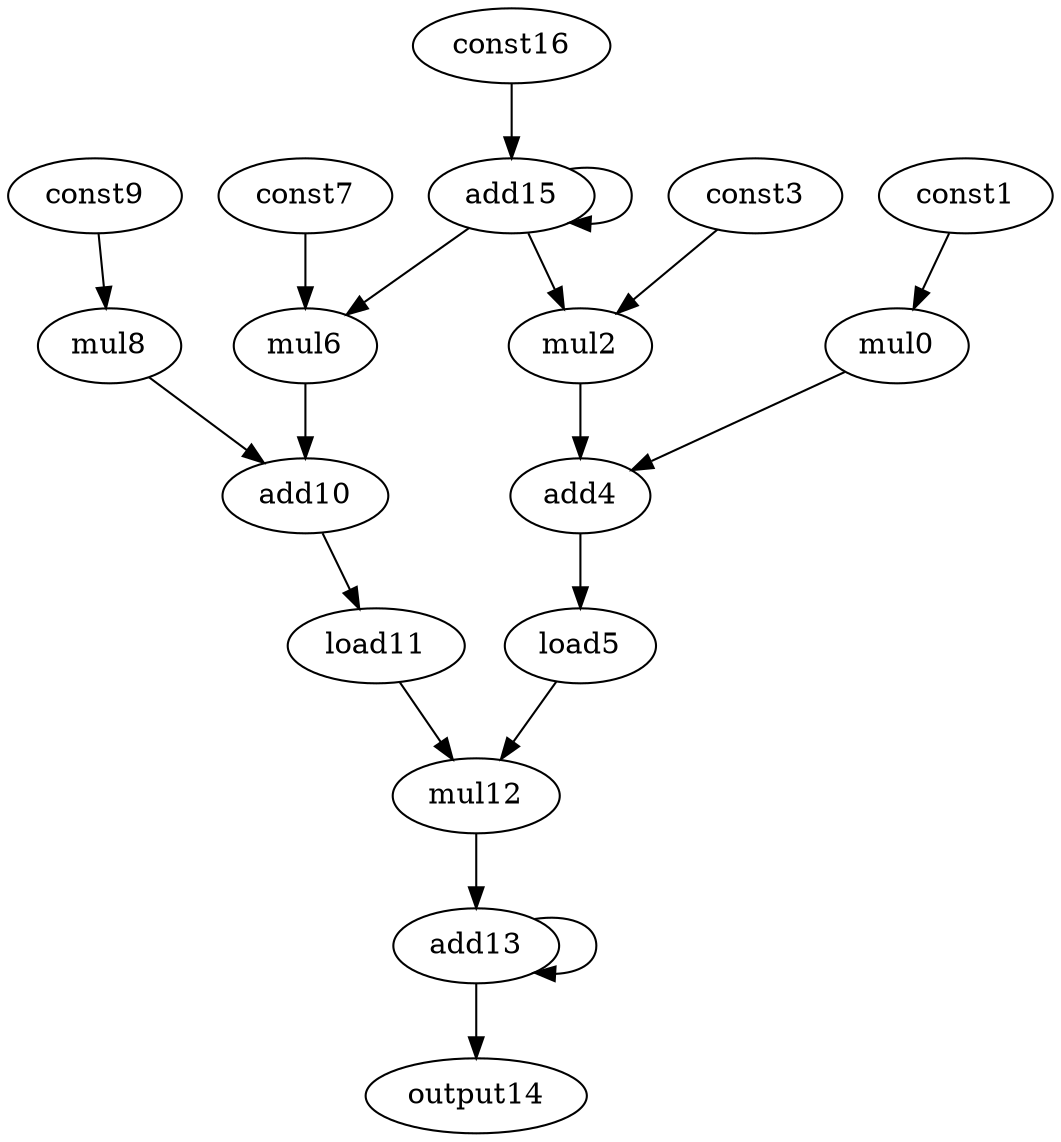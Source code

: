 digraph G {
mul0[opcode=mul];
const1[opcode=const];
mul2[opcode=mul];
const3[opcode=const];
add4[opcode=add];
load5[opcode=load];
mul6[opcode=mul];
const7[opcode=const];
mul8[opcode=mul];
const9[opcode=const];
add10[opcode=add];
load11[opcode=load];
mul12[opcode=mul];
add13[opcode=add];
output14[opcode=output];
add15[opcode=add];
const16[opcode=const];
load5->mul12[operand=1]; //load->mul
load11->mul12[operand=0]; //load->mul
mul12->add13[operand=0]; //mul->add
add13->output14[operand=0]; //add->output
add13->add13[operand=1]; //add->add
add15->mul2[operand=1]; //add->gep_mul
add15->mul6[operand=1]; //add->gep_mul
add15->add15[operand=0]; //add->add
const1->mul0[operand=0]; //gep_const->gep_mul
const3->mul2[operand=0]; //gep_const->gep_mul
mul0->add4[operand=0]; //gep_mul->gep_add
mul2->add4[operand=1]; //gep_mul->gep_add
add4->load5[operand=0]; //gep_add->load
const7->mul6[operand=0]; //gep_const->gep_mul
const9->mul8[operand=0]; //gep_const->gep_mul
mul6->add10[operand=0]; //gep_mul->gep_add
mul8->add10[operand=1]; //gep_mul->gep_add
add10->load11[operand=0]; //gep_add->load
const16->add15[operand=1]; //const->add
}
